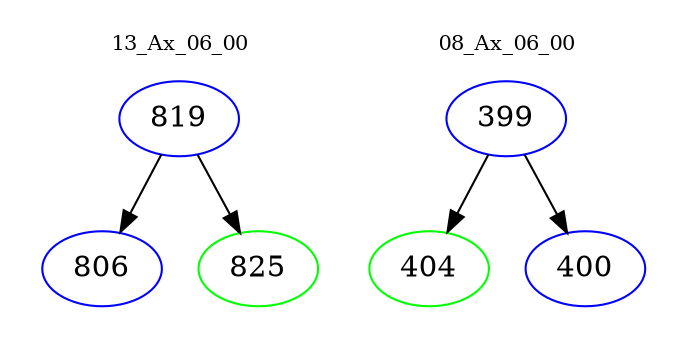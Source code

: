 digraph{
subgraph cluster_0 {
color = white
label = "13_Ax_06_00";
fontsize=10;
T0_819 [label="819", color="blue"]
T0_819 -> T0_806 [color="black"]
T0_806 [label="806", color="blue"]
T0_819 -> T0_825 [color="black"]
T0_825 [label="825", color="green"]
}
subgraph cluster_1 {
color = white
label = "08_Ax_06_00";
fontsize=10;
T1_399 [label="399", color="blue"]
T1_399 -> T1_404 [color="black"]
T1_404 [label="404", color="green"]
T1_399 -> T1_400 [color="black"]
T1_400 [label="400", color="blue"]
}
}
